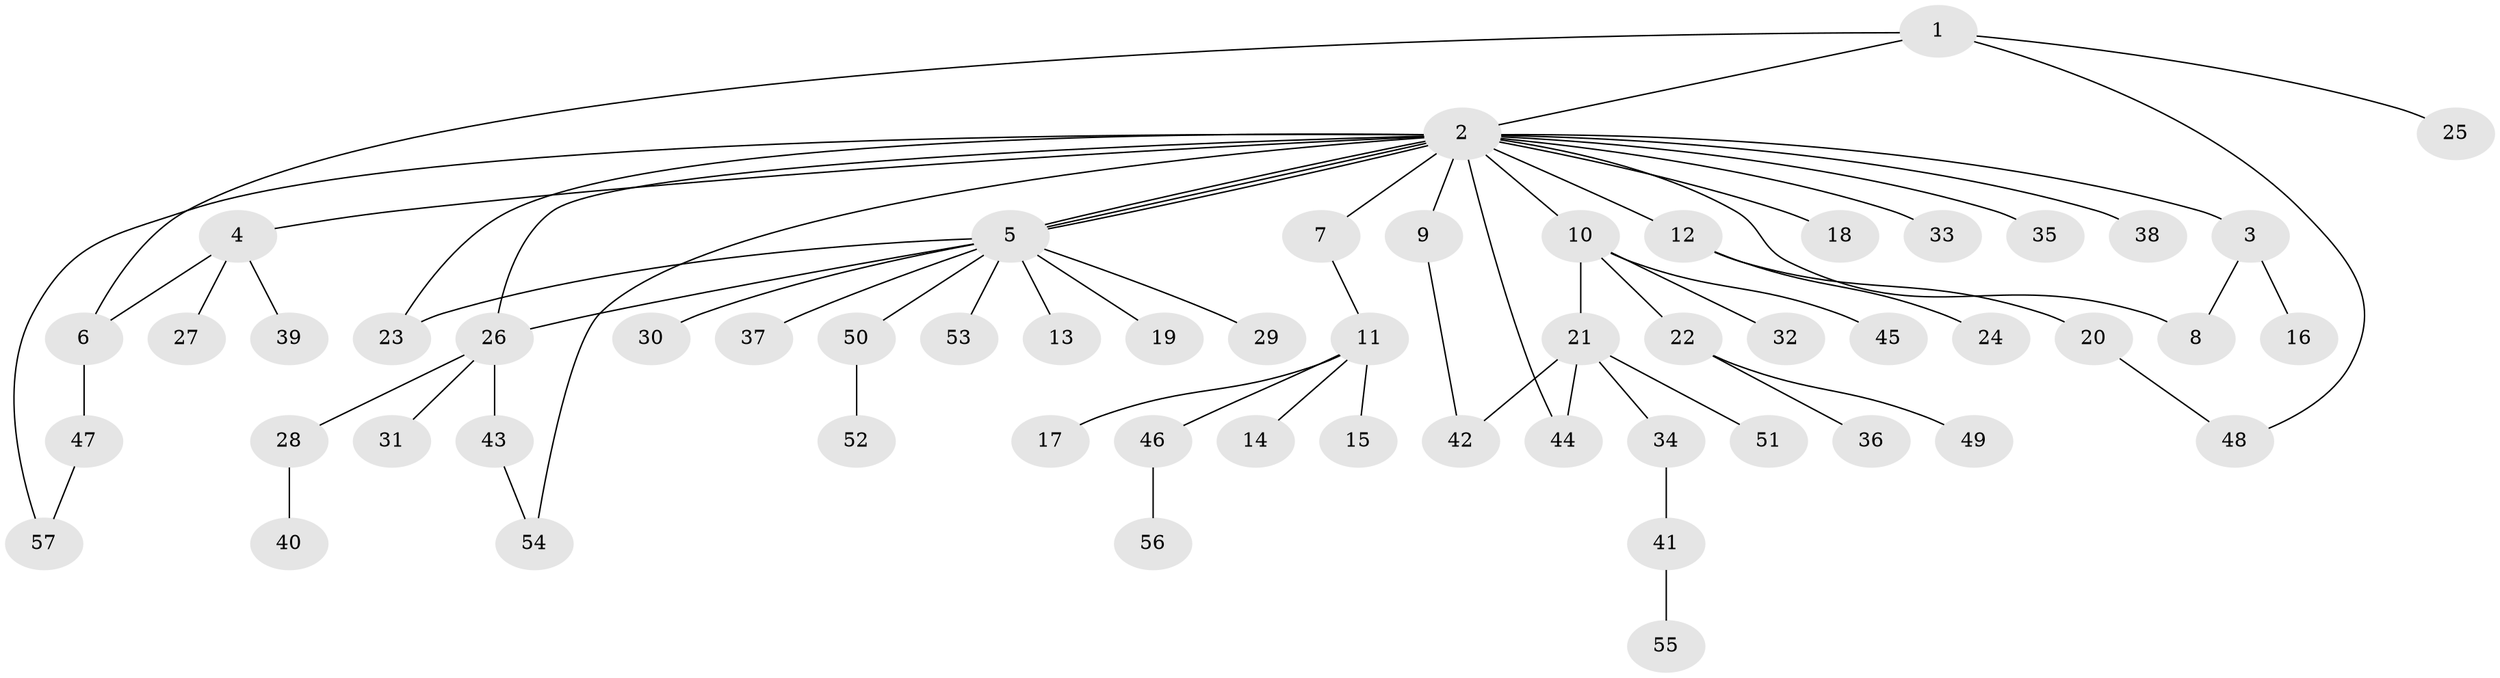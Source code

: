 // coarse degree distribution, {2: 0.3, 4: 0.075, 1: 0.475, 16: 0.025, 9: 0.025, 3: 0.075, 5: 0.025}
// Generated by graph-tools (version 1.1) at 2025/36/03/04/25 23:36:46]
// undirected, 57 vertices, 67 edges
graph export_dot {
  node [color=gray90,style=filled];
  1;
  2;
  3;
  4;
  5;
  6;
  7;
  8;
  9;
  10;
  11;
  12;
  13;
  14;
  15;
  16;
  17;
  18;
  19;
  20;
  21;
  22;
  23;
  24;
  25;
  26;
  27;
  28;
  29;
  30;
  31;
  32;
  33;
  34;
  35;
  36;
  37;
  38;
  39;
  40;
  41;
  42;
  43;
  44;
  45;
  46;
  47;
  48;
  49;
  50;
  51;
  52;
  53;
  54;
  55;
  56;
  57;
  1 -- 2;
  1 -- 6;
  1 -- 25;
  1 -- 48;
  2 -- 3;
  2 -- 4;
  2 -- 5;
  2 -- 5;
  2 -- 5;
  2 -- 7;
  2 -- 8;
  2 -- 9;
  2 -- 10;
  2 -- 12;
  2 -- 18;
  2 -- 23;
  2 -- 26;
  2 -- 33;
  2 -- 35;
  2 -- 38;
  2 -- 44;
  2 -- 54;
  2 -- 57;
  3 -- 8;
  3 -- 16;
  4 -- 6;
  4 -- 27;
  4 -- 39;
  5 -- 13;
  5 -- 19;
  5 -- 23;
  5 -- 26;
  5 -- 29;
  5 -- 30;
  5 -- 37;
  5 -- 50;
  5 -- 53;
  6 -- 47;
  7 -- 11;
  9 -- 42;
  10 -- 21;
  10 -- 22;
  10 -- 32;
  10 -- 45;
  11 -- 14;
  11 -- 15;
  11 -- 17;
  11 -- 46;
  12 -- 20;
  12 -- 24;
  20 -- 48;
  21 -- 34;
  21 -- 42;
  21 -- 44;
  21 -- 51;
  22 -- 36;
  22 -- 49;
  26 -- 28;
  26 -- 31;
  26 -- 43;
  28 -- 40;
  34 -- 41;
  41 -- 55;
  43 -- 54;
  46 -- 56;
  47 -- 57;
  50 -- 52;
}
